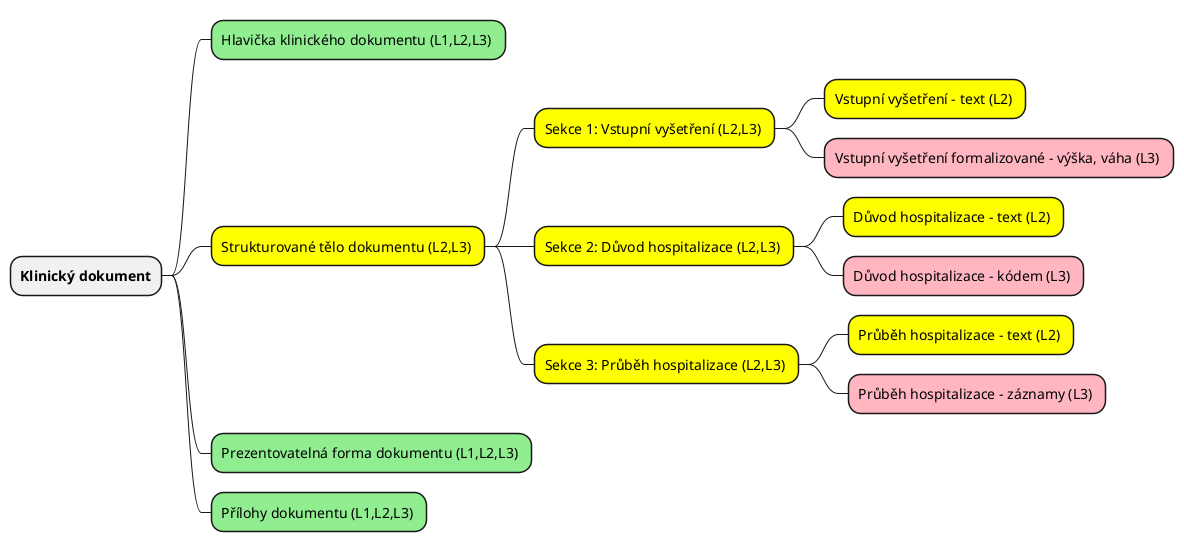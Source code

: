 @startmindmap
skinparam topurl StructureDefinition-

<style>
mindmapDiagram {
    .green {
        BackgroundColor lightgreen
    }
    .yellow {
        BackgroundColor yellow
    }
    .red {
        BackgroundColor LightPink
    }

}
</style>

*  **Klinický dokument**
** Hlavička klinického dokumentu (L1,L2,L3) <<green>>
** Strukturované tělo dokumentu (L2,L3) <<yellow>>
*** Sekce 1: Vstupní vyšetření (L2,L3) <<yellow>>
**** Vstupní vyšetření - text (L2) <<yellow>>
**** Vstupní vyšetření formalizované - výška, váha (L3) <<red>>
*** Sekce 2: Důvod hospitalizace (L2,L3) <<yellow>>
**** Důvod hospitalizace - text (L2) <<yellow>>
**** Důvod hospitalizace - kódem (L3) <<red>>
*** Sekce 3: Průběh hospitalizace (L2,L3) <<yellow>>
**** Průběh hospitalizace - text (L2) <<yellow>>
**** Průběh hospitalizace - záznamy (L3) <<red>>
** Prezentovatelná forma dokumentu (L1,L2,L3) <<green>>
** Přílohy dokumentu (L1,L2,L3) <<green>>
@endmindmap